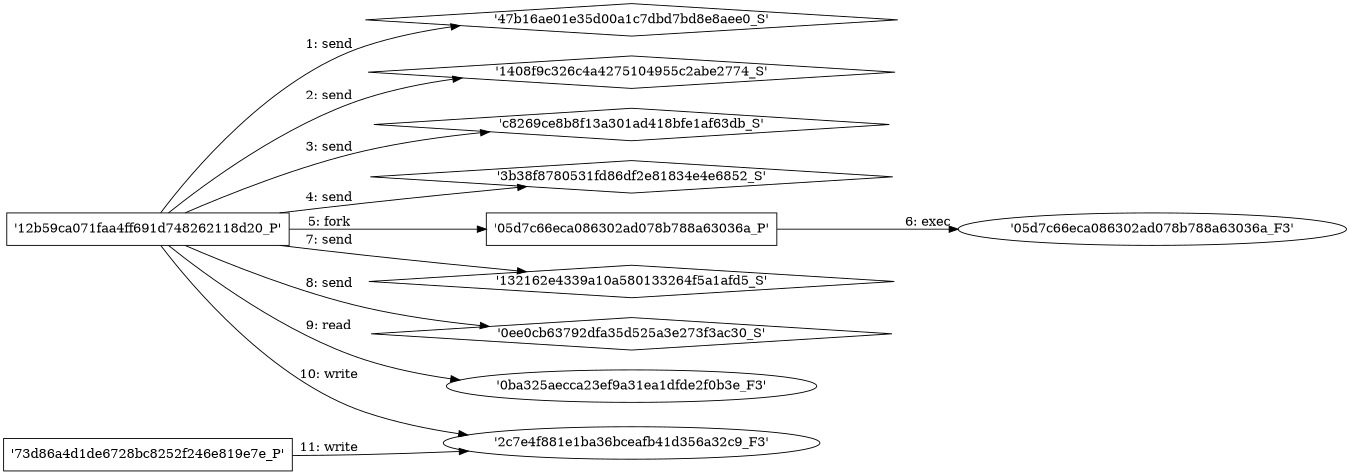 digraph "D:\Learning\Paper\apt\基于CTI的攻击预警\Dataset\攻击图\ASGfromALLCTI\Threat Source newsletter (June 20, 2019).dot" {
rankdir="LR"
size="9"
fixedsize="false"
splines="true"
nodesep=0.3
ranksep=0
fontsize=10
overlap="scalexy"
engine= "neato"
	"'47b16ae01e35d00a1c7dbd7bd8e8aee0_S'" [node_type=Socket shape=diamond]
	"'12b59ca071faa4ff691d748262118d20_P'" [node_type=Process shape=box]
	"'12b59ca071faa4ff691d748262118d20_P'" -> "'47b16ae01e35d00a1c7dbd7bd8e8aee0_S'" [label="1: send"]
	"'1408f9c326c4a4275104955c2abe2774_S'" [node_type=Socket shape=diamond]
	"'12b59ca071faa4ff691d748262118d20_P'" [node_type=Process shape=box]
	"'12b59ca071faa4ff691d748262118d20_P'" -> "'1408f9c326c4a4275104955c2abe2774_S'" [label="2: send"]
	"'c8269ce8b8f13a301ad418bfe1af63db_S'" [node_type=Socket shape=diamond]
	"'12b59ca071faa4ff691d748262118d20_P'" [node_type=Process shape=box]
	"'12b59ca071faa4ff691d748262118d20_P'" -> "'c8269ce8b8f13a301ad418bfe1af63db_S'" [label="3: send"]
	"'3b38f8780531fd86df2e81834e4e6852_S'" [node_type=Socket shape=diamond]
	"'12b59ca071faa4ff691d748262118d20_P'" [node_type=Process shape=box]
	"'12b59ca071faa4ff691d748262118d20_P'" -> "'3b38f8780531fd86df2e81834e4e6852_S'" [label="4: send"]
	"'12b59ca071faa4ff691d748262118d20_P'" [node_type=Process shape=box]
	"'05d7c66eca086302ad078b788a63036a_P'" [node_type=Process shape=box]
	"'12b59ca071faa4ff691d748262118d20_P'" -> "'05d7c66eca086302ad078b788a63036a_P'" [label="5: fork"]
	"'05d7c66eca086302ad078b788a63036a_P'" [node_type=Process shape=box]
	"'05d7c66eca086302ad078b788a63036a_F3'" [node_type=File shape=ellipse]
	"'05d7c66eca086302ad078b788a63036a_P'" -> "'05d7c66eca086302ad078b788a63036a_F3'" [label="6: exec"]
	"'132162e4339a10a580133264f5a1afd5_S'" [node_type=Socket shape=diamond]
	"'12b59ca071faa4ff691d748262118d20_P'" [node_type=Process shape=box]
	"'12b59ca071faa4ff691d748262118d20_P'" -> "'132162e4339a10a580133264f5a1afd5_S'" [label="7: send"]
	"'0ee0cb63792dfa35d525a3e273f3ac30_S'" [node_type=Socket shape=diamond]
	"'12b59ca071faa4ff691d748262118d20_P'" [node_type=Process shape=box]
	"'12b59ca071faa4ff691d748262118d20_P'" -> "'0ee0cb63792dfa35d525a3e273f3ac30_S'" [label="8: send"]
	"'0ba325aecca23ef9a31ea1dfde2f0b3e_F3'" [node_type=file shape=ellipse]
	"'12b59ca071faa4ff691d748262118d20_P'" [node_type=Process shape=box]
	"'12b59ca071faa4ff691d748262118d20_P'" -> "'0ba325aecca23ef9a31ea1dfde2f0b3e_F3'" [label="9: read"]
	"'2c7e4f881e1ba36bceafb41d356a32c9_F3'" [node_type=file shape=ellipse]
	"'12b59ca071faa4ff691d748262118d20_P'" [node_type=Process shape=box]
	"'12b59ca071faa4ff691d748262118d20_P'" -> "'2c7e4f881e1ba36bceafb41d356a32c9_F3'" [label="10: write"]
	"'2c7e4f881e1ba36bceafb41d356a32c9_F3'" [node_type=file shape=ellipse]
	"'73d86a4d1de6728bc8252f246e819e7e_P'" [node_type=Process shape=box]
	"'73d86a4d1de6728bc8252f246e819e7e_P'" -> "'2c7e4f881e1ba36bceafb41d356a32c9_F3'" [label="11: write"]
}
